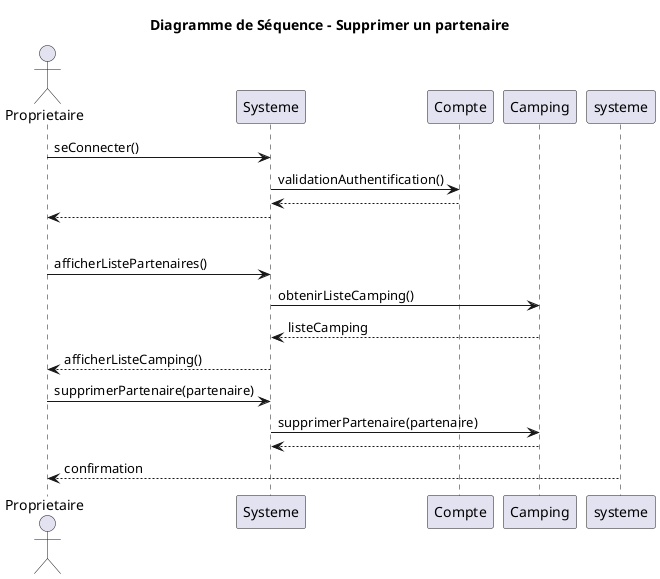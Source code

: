 @startuml
title Diagramme de Séquence - Supprimer un partenaire
actor Proprietaire
participant Systeme
participant Compte
participant Camping

'Connexion à un compte'
Proprietaire -> Systeme: seConnecter()
Systeme -> Compte: validationAuthentification()
return
Systeme --> Proprietaire

'Séparation'
|||

'Ajouter un partenaire'
Proprietaire -> Systeme: afficherListePartenaires()
Systeme -> Camping: obtenirListeCamping()
Camping --> Systeme: listeCamping
Systeme --> Proprietaire: afficherListeCamping()

Proprietaire -> Systeme: supprimerPartenaire(partenaire)
Systeme -> Camping: supprimerPartenaire(partenaire)
return
systeme --> Proprietaire: confirmation
@enduml